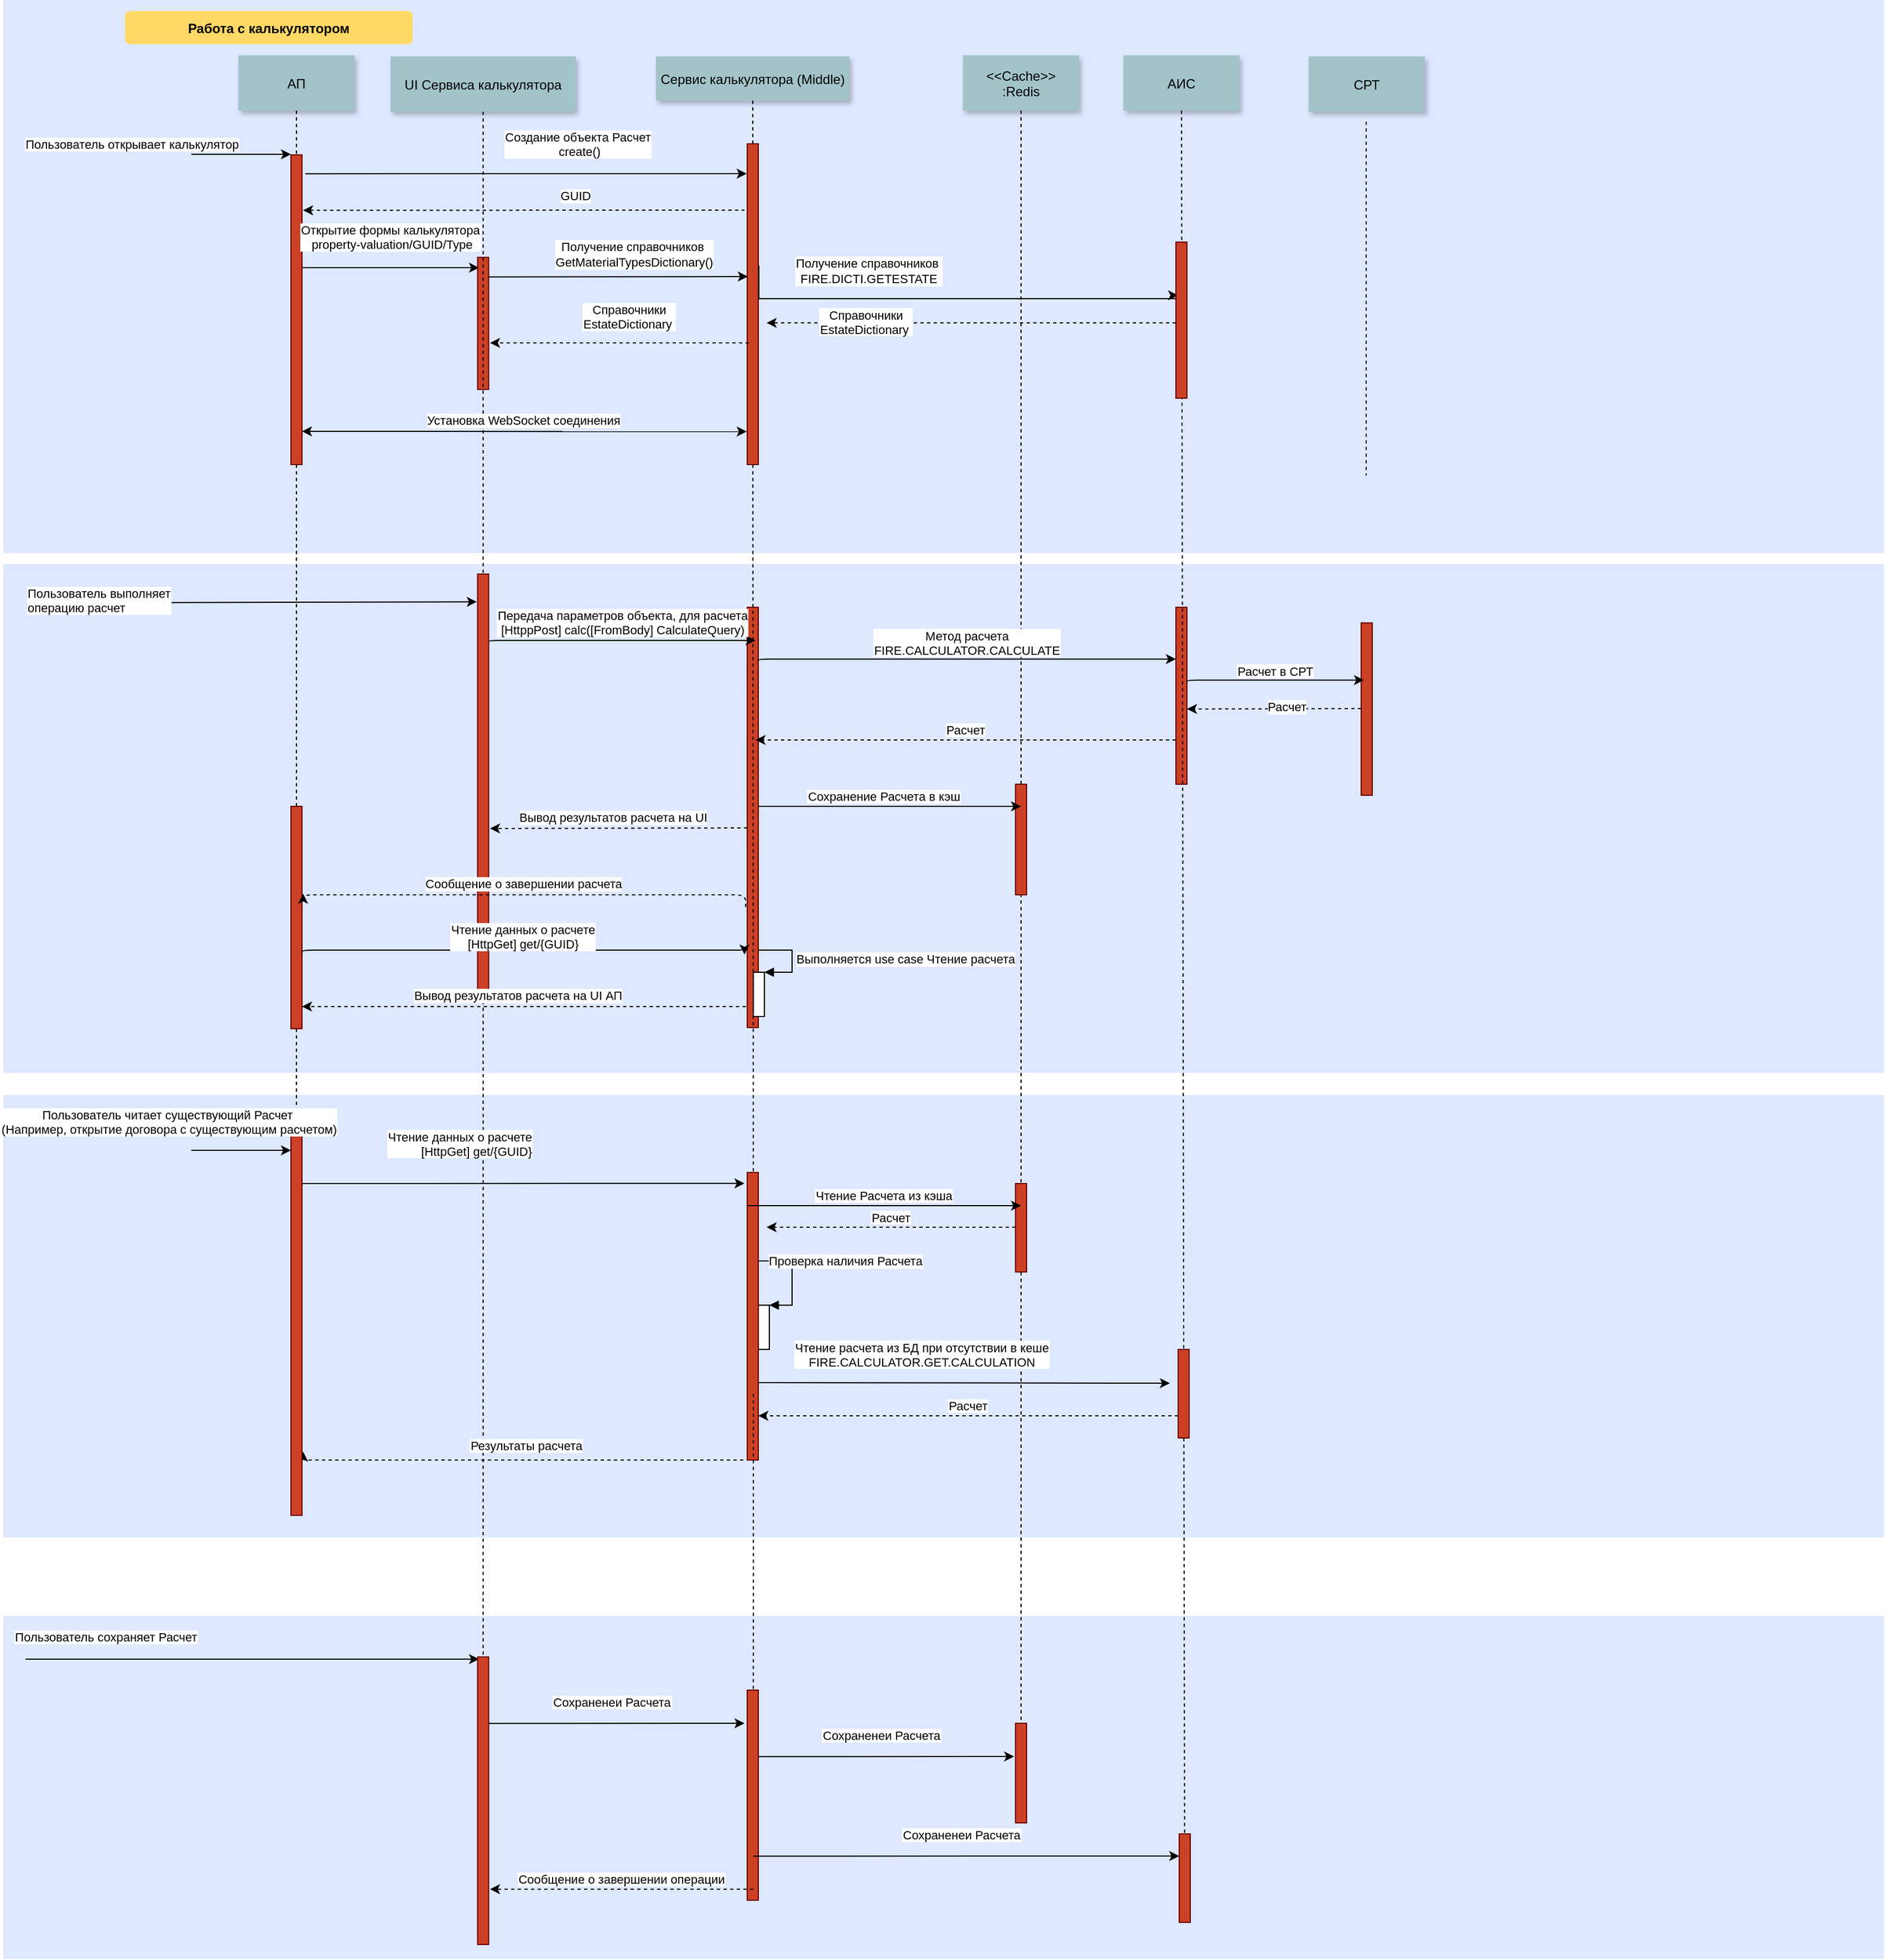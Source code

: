 <mxfile version="14.9.9" type="github">
  <diagram name="Page-1" id="9361dd3d-8414-5efd-6122-117bd74ce7a7">
    <mxGraphModel dx="1822" dy="882" grid="1" gridSize="10" guides="1" tooltips="1" connect="1" arrows="1" fold="1" page="0" pageScale="1.5" pageWidth="826" pageHeight="1169" background="none" math="0" shadow="0">
      <root>
        <mxCell id="0" />
        <mxCell id="1" parent="0" />
        <mxCell id="eK3PUiwqns1HFzDT2PhF-165" value="" style="fillColor=#DEE8FF;strokeColor=none" parent="1" vertex="1">
          <mxGeometry x="-60" y="1471" width="1700" height="310" as="geometry" />
        </mxCell>
        <mxCell id="eK3PUiwqns1HFzDT2PhF-155" value="" style="fillColor=#DEE8FF;strokeColor=none" parent="1" vertex="1">
          <mxGeometry x="-60" y="1000" width="1700" height="400" as="geometry" />
        </mxCell>
        <mxCell id="eK3PUiwqns1HFzDT2PhF-150" value="" style="fillColor=#DEE8FF;strokeColor=none" parent="1" vertex="1">
          <mxGeometry x="-60" y="520" width="1700" height="460" as="geometry" />
        </mxCell>
        <mxCell id="69" value="" style="fillColor=#DEE8FF;strokeColor=none" parent="1" vertex="1">
          <mxGeometry x="-60" y="10" width="1700" height="500" as="geometry" />
        </mxCell>
        <mxCell id="2" value="" style="fillColor=#CC4125;strokeColor=#660000" parent="1" vertex="1">
          <mxGeometry x="200" y="150" width="10" height="280" as="geometry" />
        </mxCell>
        <mxCell id="3" value="Пользователь открывает калькулятор" style="edgeStyle=none;verticalLabelPosition=top;verticalAlign=bottom;labelPosition=left;align=right" parent="1" edge="1">
          <mxGeometry x="110" y="49.5" width="100" height="100" as="geometry">
            <mxPoint x="110" y="149.5" as="sourcePoint" />
            <mxPoint x="200" y="149.5" as="targetPoint" />
          </mxGeometry>
        </mxCell>
        <mxCell id="4" value="АП" style="shadow=1;fillColor=#A2C4C9;strokeColor=none" parent="1" vertex="1">
          <mxGeometry x="152.5" y="60" width="105" height="50" as="geometry" />
        </mxCell>
        <mxCell id="6" value="" style="fillColor=#CC4125;strokeColor=#660000" parent="1" vertex="1">
          <mxGeometry x="612.5" y="140" width="10" height="290" as="geometry" />
        </mxCell>
        <mxCell id="7" value="Сервис калькулятора (Middle)" style="shadow=1;fillColor=#A2C4C9;strokeColor=none" parent="1" vertex="1">
          <mxGeometry x="530" y="61" width="175" height="40" as="geometry" />
        </mxCell>
        <mxCell id="8" value="" style="edgeStyle=none;endArrow=none;dashed=1" parent="1" source="7" target="6" edge="1">
          <mxGeometry x="272.335" y="165" width="100" height="100" as="geometry">
            <mxPoint x="347.259" y="110" as="sourcePoint" />
            <mxPoint x="347.576" y="165" as="targetPoint" />
          </mxGeometry>
        </mxCell>
        <mxCell id="19" value="Открытие формы калькулятора&#xa; property-valuation/GUID/Type" style="edgeStyle=elbowEdgeStyle;elbow=vertical;verticalLabelPosition=top;verticalAlign=bottom;" parent="1" edge="1">
          <mxGeometry width="100" height="100" as="geometry">
            <mxPoint x="210" y="252" as="sourcePoint" />
            <mxPoint x="370" y="252" as="targetPoint" />
            <Array as="points">
              <mxPoint x="270" y="252" />
              <mxPoint x="490" y="252" />
            </Array>
            <mxPoint y="-12" as="offset" />
          </mxGeometry>
        </mxCell>
        <mxCell id="eK3PUiwqns1HFzDT2PhF-101" style="edgeStyle=orthogonalEdgeStyle;rounded=0;orthogonalLoop=1;jettySize=auto;html=1;entryX=0.2;entryY=0.341;entryDx=0;entryDy=0;entryPerimeter=0;" parent="1" target="eK3PUiwqns1HFzDT2PhF-97" edge="1">
          <mxGeometry relative="1" as="geometry">
            <mxPoint x="623" y="250" as="sourcePoint" />
            <Array as="points">
              <mxPoint x="623" y="280" />
              <mxPoint x="1000" y="280" />
              <mxPoint x="1000" y="277" />
            </Array>
          </mxGeometry>
        </mxCell>
        <mxCell id="eK3PUiwqns1HFzDT2PhF-102" value="Получение справочников&amp;nbsp;&lt;br&gt;FIRE.DICTI.GETESTATE" style="edgeLabel;html=1;align=center;verticalAlign=middle;resizable=0;points=[];" parent="eK3PUiwqns1HFzDT2PhF-101" vertex="1" connectable="0">
          <mxGeometry x="0.16" y="-2" relative="1" as="geometry">
            <mxPoint x="-110" y="-27" as="offset" />
          </mxGeometry>
        </mxCell>
        <mxCell id="21" value="" style="fillColor=#CC4125;strokeColor=#660000" parent="1" vertex="1">
          <mxGeometry x="368.75" y="242.7" width="10" height="119.39" as="geometry" />
        </mxCell>
        <mxCell id="22" value="UI Сервиса калькулятора" style="shadow=1;fillColor=#A2C4C9;strokeColor=none" parent="1" vertex="1">
          <mxGeometry x="290" y="61" width="167.5" height="50" as="geometry" />
        </mxCell>
        <mxCell id="23" value="" style="edgeStyle=none;endArrow=none;dashed=1;entryX=0.5;entryY=1;entryDx=0;entryDy=0;" parent="1" source="22" target="eK3PUiwqns1HFzDT2PhF-168" edge="1">
          <mxGeometry x="614.488" y="175.0" width="100" height="100" as="geometry">
            <mxPoint x="674.653" y="110" as="sourcePoint" />
            <mxPoint x="380" y="1376" as="targetPoint" />
          </mxGeometry>
        </mxCell>
        <mxCell id="24" value="&lt;&lt;Cache&gt;&gt;&#xa;:Redis" style="shadow=1;fillColor=#A2C4C9;strokeColor=none" parent="1" vertex="1">
          <mxGeometry x="807.5" y="60" width="105" height="50" as="geometry" />
        </mxCell>
        <mxCell id="25" value="" style="edgeStyle=none;endArrow=none;dashed=1;entryX=0.5;entryY=1;entryDx=0;entryDy=0;" parent="1" source="24" target="eK3PUiwqns1HFzDT2PhF-170" edge="1">
          <mxGeometry x="727.335" y="165" width="100" height="100" as="geometry">
            <mxPoint x="802.259" y="110" as="sourcePoint" />
            <mxPoint x="802.576" y="165" as="targetPoint" />
          </mxGeometry>
        </mxCell>
        <mxCell id="26" value="" style="fillColor=#CC4125;strokeColor=#660000" parent="1" vertex="1">
          <mxGeometry x="855" y="719" width="10" height="100" as="geometry" />
        </mxCell>
        <mxCell id="30" value="АИС" style="shadow=1;fillColor=#A2C4C9;strokeColor=none" parent="1" vertex="1">
          <mxGeometry x="952.5" y="60" width="105" height="50" as="geometry" />
        </mxCell>
        <mxCell id="33" value="" style="edgeStyle=elbowEdgeStyle;elbow=horizontal;endArrow=none;dashed=1" parent="1" source="4" target="2" edge="1">
          <mxGeometry x="230.0" y="310" width="100" height="100" as="geometry">
            <mxPoint x="230.0" y="410" as="sourcePoint" />
            <mxPoint x="330" y="310" as="targetPoint" />
          </mxGeometry>
        </mxCell>
        <mxCell id="34" value="Сохранение Расчета в кэш" style="edgeStyle=elbowEdgeStyle;elbow=vertical;verticalLabelPosition=top;verticalAlign=bottom" parent="1" edge="1">
          <mxGeometry x="482.5" y="709.606" width="100" height="100" as="geometry">
            <mxPoint x="612.5" y="739.0" as="sourcePoint" />
            <mxPoint x="860" y="739" as="targetPoint" />
            <Array as="points" />
          </mxGeometry>
        </mxCell>
        <mxCell id="44" value="" style="edgeStyle=none;dashed=1;endArrow=none;" parent="1" source="2" edge="1">
          <mxGeometry x="50" y="300" width="100" height="100" as="geometry">
            <mxPoint x="50" y="400" as="sourcePoint" />
            <mxPoint x="205" y="1330" as="targetPoint" />
          </mxGeometry>
        </mxCell>
        <mxCell id="48" value="" style="fillColor=#CC4125;strokeColor=#660000" parent="1" vertex="1">
          <mxGeometry x="612.5" y="559.01" width="10" height="379.99" as="geometry" />
        </mxCell>
        <mxCell id="49" value="" style="fillColor=#CC4125;strokeColor=#660000" parent="1" vertex="1">
          <mxGeometry x="1000" y="559" width="10" height="160" as="geometry" />
        </mxCell>
        <mxCell id="50" value="" style="edgeStyle=none;endArrow=none;dashed=1;entryX=0.5;entryY=1;entryDx=0;entryDy=0;" parent="1" source="30" target="eK3PUiwqns1HFzDT2PhF-171" edge="1">
          <mxGeometry x="956.571" y="205" width="100" height="100" as="geometry">
            <mxPoint x="1031.736" y="150" as="sourcePoint" />
            <mxPoint x="1031.736" y="329.394" as="targetPoint" />
          </mxGeometry>
        </mxCell>
        <mxCell id="52" value="" style="edgeStyle=none;endArrow=none;dashed=1" parent="1" source="6" edge="1">
          <mxGeometry x="376.571" y="339.697" width="100" height="100" as="geometry">
            <mxPoint x="451.736" y="284.697" as="sourcePoint" />
            <mxPoint x="618" y="1140" as="targetPoint" />
          </mxGeometry>
        </mxCell>
        <mxCell id="53" value="Передача параметров объекта, для расчета&#xa;[HttppPost] calc([FromBody] CalculateQuery)" style="edgeStyle=elbowEdgeStyle;elbow=vertical;verticalLabelPosition=top;verticalAlign=bottom;exitX=0.925;exitY=0.166;exitDx=0;exitDy=0;exitPerimeter=0;" parent="1" source="eK3PUiwqns1HFzDT2PhF-111" edge="1">
          <mxGeometry y="-21" width="100" height="100" as="geometry">
            <mxPoint x="352.5" y="606.569" as="sourcePoint" />
            <mxPoint x="620" y="589" as="targetPoint" />
            <Array as="points">
              <mxPoint x="379" y="589" />
              <mxPoint x="380" y="569" />
            </Array>
            <mxPoint x="1" y="-2" as="offset" />
          </mxGeometry>
        </mxCell>
        <mxCell id="54" value="" style="edgeStyle=elbowEdgeStyle;elbow=vertical;dashed=1;verticalLabelPosition=bottom;verticalAlign=top" parent="1" edge="1">
          <mxGeometry x="697.5" y="657.928" width="100" height="100" as="geometry">
            <mxPoint x="1167.5" y="650.586" as="sourcePoint" />
            <mxPoint x="1010" y="650.92" as="targetPoint" />
            <Array as="points" />
          </mxGeometry>
        </mxCell>
        <mxCell id="eK3PUiwqns1HFzDT2PhF-130" value="Расчет" style="edgeLabel;html=1;align=center;verticalAlign=middle;resizable=0;points=[];" parent="54" vertex="1" connectable="0">
          <mxGeometry relative="1" as="geometry">
            <mxPoint x="11" y="-2" as="offset" />
          </mxGeometry>
        </mxCell>
        <mxCell id="67" value="" style="edgeStyle=elbowEdgeStyle;elbow=vertical;dashed=1;verticalLabelPosition=bottom;verticalAlign=top" parent="1" edge="1">
          <mxGeometry x="777.5" y="873.342" width="100" height="100" as="geometry">
            <mxPoint x="612.5" y="758.5" as="sourcePoint" />
            <mxPoint x="380" y="759" as="targetPoint" />
            <Array as="points" />
          </mxGeometry>
        </mxCell>
        <mxCell id="eK3PUiwqns1HFzDT2PhF-132" value="Вывод результатов расчета на UI" style="edgeLabel;html=1;align=center;verticalAlign=middle;resizable=0;points=[];" parent="67" vertex="1" connectable="0">
          <mxGeometry relative="1" as="geometry">
            <mxPoint x="-6" y="-10" as="offset" />
          </mxGeometry>
        </mxCell>
        <mxCell id="68" value="Расчет" style="edgeStyle=elbowEdgeStyle;elbow=vertical;dashed=1;verticalLabelPosition=bottom;verticalAlign=bottom;exitX=0;exitY=0.75;exitDx=0;exitDy=0;" parent="1" source="49" edge="1">
          <mxGeometry x="540" y="688.078" width="100" height="100" as="geometry">
            <mxPoint x="1137.5" y="739" as="sourcePoint" />
            <mxPoint x="620" y="679" as="targetPoint" />
            <Array as="points" />
          </mxGeometry>
        </mxCell>
        <mxCell id="71" value="Работа с калькулятором" style="rounded=1;fontStyle=1;fillColor=#FFD966;strokeColor=none" parent="1" vertex="1">
          <mxGeometry x="50" y="20" width="260" height="30" as="geometry" />
        </mxCell>
        <mxCell id="eK3PUiwqns1HFzDT2PhF-93" value="СРТ" style="shadow=1;fillColor=#A2C4C9;strokeColor=none" parent="1" vertex="1">
          <mxGeometry x="1120" y="61" width="105" height="50" as="geometry" />
        </mxCell>
        <mxCell id="eK3PUiwqns1HFzDT2PhF-97" value="" style="fillColor=#CC4125;strokeColor=#660000" parent="1" vertex="1">
          <mxGeometry x="1000" y="228.86" width="10" height="141.14" as="geometry" />
        </mxCell>
        <mxCell id="eK3PUiwqns1HFzDT2PhF-105" value="Справочники&#xa;EstateDictionary " style="edgeStyle=elbowEdgeStyle;elbow=vertical;dashed=1;verticalLabelPosition=bottom;verticalAlign=top;" parent="1" edge="1">
          <mxGeometry y="31.89" width="100" height="100" as="geometry">
            <mxPoint x="1000" y="301.89" as="sourcePoint" />
            <mxPoint x="630" y="301.89" as="targetPoint" />
            <Array as="points">
              <mxPoint x="810" y="301.89" />
            </Array>
            <mxPoint x="-95" y="-20" as="offset" />
          </mxGeometry>
        </mxCell>
        <mxCell id="eK3PUiwqns1HFzDT2PhF-107" value="Пользователь выполняет&#xa;операцию расчет" style="edgeStyle=none;verticalLabelPosition=top;verticalAlign=bottom;labelPosition=left;align=left;entryX=-0.075;entryY=0.066;entryDx=0;entryDy=0;entryPerimeter=0;" parent="1" target="eK3PUiwqns1HFzDT2PhF-111" edge="1">
          <mxGeometry y="-21" width="100" height="100" as="geometry">
            <mxPoint x="30" y="555" as="sourcePoint" />
            <mxPoint x="200" y="499" as="targetPoint" />
            <mxPoint x="-239" y="14" as="offset" />
          </mxGeometry>
        </mxCell>
        <mxCell id="eK3PUiwqns1HFzDT2PhF-111" value="" style="fillColor=#CC4125;strokeColor=#660000" parent="1" vertex="1">
          <mxGeometry x="368.75" y="529" width="10" height="380" as="geometry" />
        </mxCell>
        <mxCell id="eK3PUiwqns1HFzDT2PhF-116" value="Метод расчета &#xa;FIRE.CALCULATOR.CALCULATE" style="edgeStyle=elbowEdgeStyle;elbow=vertical;verticalLabelPosition=top;verticalAlign=bottom;exitX=1.025;exitY=0.647;exitDx=0;exitDy=0;exitPerimeter=0;" parent="1" edge="1">
          <mxGeometry x="773.5" y="582.726" width="100" height="100" as="geometry">
            <mxPoint x="622.5" y="607.921" as="sourcePoint" />
            <mxPoint x="1000" y="606" as="targetPoint" />
            <Array as="points">
              <mxPoint x="673.5" y="605.92" />
              <mxPoint x="623.5" y="585.92" />
            </Array>
          </mxGeometry>
        </mxCell>
        <mxCell id="eK3PUiwqns1HFzDT2PhF-117" value="" style="edgeStyle=none;verticalLabelPosition=top;verticalAlign=bottom;endArrow=none;startArrow=classic;dashed=1;exitX=1.1;exitY=0.179;exitDx=0;exitDy=0;exitPerimeter=0;" parent="1" source="2" edge="1">
          <mxGeometry x="220" y="132.499" width="100" height="100" as="geometry">
            <mxPoint x="210" y="219.999" as="sourcePoint" />
            <mxPoint x="610" y="200" as="targetPoint" />
          </mxGeometry>
        </mxCell>
        <mxCell id="eK3PUiwqns1HFzDT2PhF-118" value="GUID" style="edgeLabel;html=1;align=center;verticalAlign=middle;resizable=0;points=[];" parent="eK3PUiwqns1HFzDT2PhF-117" vertex="1" connectable="0">
          <mxGeometry relative="1" as="geometry">
            <mxPoint x="46" y="-13" as="offset" />
          </mxGeometry>
        </mxCell>
        <mxCell id="eK3PUiwqns1HFzDT2PhF-119" value="Создание объекта Расчет&#xa; create()" style="edgeStyle=none;verticalLabelPosition=top;verticalAlign=bottom;exitX=1.3;exitY=0.061;exitDx=0;exitDy=0;exitPerimeter=0;" parent="1" source="2" edge="1">
          <mxGeometry width="100" height="100" as="geometry">
            <mxPoint x="213" y="169.95" as="sourcePoint" />
            <mxPoint x="612" y="167" as="targetPoint" />
            <mxPoint x="47" y="-11" as="offset" />
          </mxGeometry>
        </mxCell>
        <mxCell id="eK3PUiwqns1HFzDT2PhF-123" value="Справочники&#xa;EstateDictionary " style="edgeStyle=elbowEdgeStyle;elbow=vertical;dashed=1;verticalLabelPosition=bottom;verticalAlign=top;" parent="1" edge="1">
          <mxGeometry y="30" width="100" height="100" as="geometry">
            <mxPoint x="614" y="320" as="sourcePoint" />
            <mxPoint x="380" y="320" as="targetPoint" />
            <Array as="points">
              <mxPoint x="548.75" y="320" />
            </Array>
            <mxPoint x="9" y="-43" as="offset" />
          </mxGeometry>
        </mxCell>
        <mxCell id="eK3PUiwqns1HFzDT2PhF-124" style="edgeStyle=orthogonalEdgeStyle;rounded=0;orthogonalLoop=1;jettySize=auto;html=1;" parent="1" edge="1">
          <mxGeometry relative="1" as="geometry">
            <mxPoint x="378.75" y="260.41" as="sourcePoint" />
            <mxPoint x="613" y="260" as="targetPoint" />
            <Array as="points">
              <mxPoint x="613" y="260" />
            </Array>
          </mxGeometry>
        </mxCell>
        <mxCell id="eK3PUiwqns1HFzDT2PhF-125" value="Получение справочников&amp;nbsp;&lt;br&gt;GetMaterialTypesDictionary()" style="edgeLabel;html=1;align=center;verticalAlign=middle;resizable=0;points=[];" parent="eK3PUiwqns1HFzDT2PhF-124" vertex="1" connectable="0">
          <mxGeometry x="0.16" y="-2" relative="1" as="geometry">
            <mxPoint x="-5" y="-22" as="offset" />
          </mxGeometry>
        </mxCell>
        <mxCell id="eK3PUiwqns1HFzDT2PhF-126" value="" style="edgeStyle=none;endArrow=none;dashed=1" parent="1" edge="1">
          <mxGeometry x="1123.571" y="215" width="100" height="100" as="geometry">
            <mxPoint x="1172" y="120" as="sourcePoint" />
            <mxPoint x="1172" y="440" as="targetPoint" />
          </mxGeometry>
        </mxCell>
        <mxCell id="eK3PUiwqns1HFzDT2PhF-127" value="" style="fillColor=#CC4125;strokeColor=#660000" parent="1" vertex="1">
          <mxGeometry x="1167.5" y="573.17" width="10" height="155.83" as="geometry" />
        </mxCell>
        <mxCell id="eK3PUiwqns1HFzDT2PhF-129" value="Расчет в СРТ" style="edgeStyle=elbowEdgeStyle;elbow=vertical;verticalLabelPosition=top;verticalAlign=bottom;exitX=1.025;exitY=0.647;exitDx=0;exitDy=0;exitPerimeter=0;" parent="1" edge="1">
          <mxGeometry x="1161" y="601.636" width="100" height="100" as="geometry">
            <mxPoint x="1010" y="626.831" as="sourcePoint" />
            <mxPoint x="1170" y="625" as="targetPoint" />
            <Array as="points">
              <mxPoint x="1061" y="624.83" />
              <mxPoint x="1011" y="604.83" />
            </Array>
          </mxGeometry>
        </mxCell>
        <mxCell id="eK3PUiwqns1HFzDT2PhF-133" value="" style="fillColor=#CC4125;strokeColor=#660000" parent="1" vertex="1">
          <mxGeometry x="200" y="739" width="10" height="201" as="geometry" />
        </mxCell>
        <mxCell id="eK3PUiwqns1HFzDT2PhF-134" value="" style="edgeStyle=elbowEdgeStyle;elbow=vertical;dashed=1;verticalLabelPosition=bottom;verticalAlign=top;entryX=1.1;entryY=0.393;entryDx=0;entryDy=0;entryPerimeter=0;" parent="1" edge="1" target="eK3PUiwqns1HFzDT2PhF-133">
          <mxGeometry x="776.25" y="928.342" width="100" height="100" as="geometry">
            <mxPoint x="611" y="830" as="sourcePoint" />
            <mxPoint x="220" y="822" as="targetPoint" />
            <Array as="points">
              <mxPoint x="540" y="819" />
            </Array>
          </mxGeometry>
        </mxCell>
        <mxCell id="eK3PUiwqns1HFzDT2PhF-135" value="Сообщение о завершении расчета" style="edgeLabel;html=1;align=center;verticalAlign=middle;resizable=0;points=[];" parent="eK3PUiwqns1HFzDT2PhF-134" vertex="1" connectable="0">
          <mxGeometry relative="1" as="geometry">
            <mxPoint x="-6" y="-10" as="offset" />
          </mxGeometry>
        </mxCell>
        <mxCell id="eK3PUiwqns1HFzDT2PhF-136" value="Чтение данных о расчете&#xa;[HttpGet] get/{GUID}" style="edgeStyle=elbowEdgeStyle;elbow=vertical;verticalLabelPosition=top;verticalAlign=bottom;" parent="1" edge="1">
          <mxGeometry x="351" y="845.806" width="100" height="100" as="geometry">
            <mxPoint x="210" y="872" as="sourcePoint" />
            <mxPoint x="610" y="873" as="targetPoint" />
            <Array as="points">
              <mxPoint x="251" y="869" />
              <mxPoint x="201" y="849" />
            </Array>
          </mxGeometry>
        </mxCell>
        <mxCell id="eK3PUiwqns1HFzDT2PhF-138" value="Расчет" style="edgeStyle=elbowEdgeStyle;elbow=vertical;dashed=1;verticalLabelPosition=bottom;verticalAlign=bottom;exitX=0;exitY=0.75;exitDx=0;exitDy=0;" parent="1" source="eK3PUiwqns1HFzDT2PhF-143" edge="1">
          <mxGeometry x="542.5" y="1299.078" width="100" height="100" as="geometry">
            <mxPoint x="850" y="1290" as="sourcePoint" />
            <mxPoint x="622.5" y="1290" as="targetPoint" />
            <Array as="points" />
          </mxGeometry>
        </mxCell>
        <mxCell id="eK3PUiwqns1HFzDT2PhF-141" value="" style="html=1;points=[];perimeter=orthogonalPerimeter;" parent="1" vertex="1">
          <mxGeometry x="622.5" y="1190" width="10" height="40" as="geometry" />
        </mxCell>
        <mxCell id="eK3PUiwqns1HFzDT2PhF-142" value="Проверка наличия Расчета" style="edgeStyle=orthogonalEdgeStyle;html=1;align=left;spacingLeft=2;endArrow=block;rounded=0;entryX=1;entryY=0;exitX=1;exitY=0;exitDx=0;exitDy=0;" parent="1" source="eK3PUiwqns1HFzDT2PhF-153" target="eK3PUiwqns1HFzDT2PhF-141" edge="1">
          <mxGeometry relative="1" as="geometry">
            <mxPoint x="623" y="950" as="sourcePoint" />
            <Array as="points">
              <mxPoint x="623" y="1150" />
              <mxPoint x="653" y="1150" />
              <mxPoint x="653" y="1190" />
            </Array>
          </mxGeometry>
        </mxCell>
        <mxCell id="eK3PUiwqns1HFzDT2PhF-143" value="" style="fillColor=#CC4125;strokeColor=#660000" parent="1" vertex="1">
          <mxGeometry x="1002" y="1230" width="10" height="80" as="geometry" />
        </mxCell>
        <mxCell id="eK3PUiwqns1HFzDT2PhF-147" value="Чтение расчета из БД при отсутствии в кеше&#xa;FIRE.CALCULATOR.GET.CALCULATION" style="edgeStyle=elbowEdgeStyle;elbow=vertical;verticalLabelPosition=top;verticalAlign=bottom" parent="1" edge="1">
          <mxGeometry width="100" height="100" as="geometry">
            <mxPoint x="622.5" y="1260.0" as="sourcePoint" />
            <mxPoint x="994.5" y="1260.5" as="targetPoint" />
            <Array as="points" />
            <mxPoint x="-38" y="-10" as="offset" />
          </mxGeometry>
        </mxCell>
        <mxCell id="eK3PUiwqns1HFzDT2PhF-148" value="Расчет" style="edgeStyle=elbowEdgeStyle;elbow=vertical;dashed=1;verticalLabelPosition=bottom;verticalAlign=bottom;" parent="1" edge="1">
          <mxGeometry x="547.5" y="898.078" width="100" height="100" as="geometry">
            <mxPoint x="855" y="1119.5" as="sourcePoint" />
            <mxPoint x="630" y="1120" as="targetPoint" />
            <Array as="points">
              <mxPoint x="785" y="1119.5" />
              <mxPoint x="595" y="1129.5" />
            </Array>
          </mxGeometry>
        </mxCell>
        <mxCell id="eK3PUiwqns1HFzDT2PhF-149" value="Результаты расчета" style="edgeStyle=elbowEdgeStyle;elbow=vertical;dashed=1;verticalLabelPosition=bottom;verticalAlign=bottom;startArrow=none;entryX=1.1;entryY=0.84;entryDx=0;entryDy=0;exitX=0.25;exitY=1;exitDx=0;exitDy=0;entryPerimeter=0;" parent="1" source="eK3PUiwqns1HFzDT2PhF-153" target="eK3PUiwqns1HFzDT2PhF-152" edge="1">
          <mxGeometry x="305" y="1278.698" width="100" height="100" as="geometry">
            <mxPoint x="620" y="1300" as="sourcePoint" />
            <mxPoint x="250" y="1295" as="targetPoint" />
            <Array as="points">
              <mxPoint x="530" y="1330" />
            </Array>
          </mxGeometry>
        </mxCell>
        <mxCell id="eK3PUiwqns1HFzDT2PhF-152" value="" style="fillColor=#CC4125;strokeColor=#660000" parent="1" vertex="1">
          <mxGeometry x="200" y="1020" width="10" height="360" as="geometry" />
        </mxCell>
        <mxCell id="eK3PUiwqns1HFzDT2PhF-153" value="" style="fillColor=#CC4125;strokeColor=#660000" parent="1" vertex="1">
          <mxGeometry x="612.5" y="1070" width="10" height="260" as="geometry" />
        </mxCell>
        <mxCell id="eK3PUiwqns1HFzDT2PhF-154" value="" style="fillColor=#CC4125;strokeColor=#660000" parent="1" vertex="1">
          <mxGeometry x="855" y="1080" width="10" height="80" as="geometry" />
        </mxCell>
        <mxCell id="eK3PUiwqns1HFzDT2PhF-156" value="" style="edgeStyle=elbowEdgeStyle;elbow=vertical;dashed=1;verticalLabelPosition=bottom;verticalAlign=bottom;endArrow=none;entryX=0.5;entryY=1;entryDx=0;entryDy=0;" parent="1" target="eK3PUiwqns1HFzDT2PhF-169" edge="1">
          <mxGeometry x="305" y="1278.698" width="100" height="100" as="geometry">
            <mxPoint x="618" y="1270" as="sourcePoint" />
            <mxPoint x="210" y="1269" as="targetPoint" />
            <Array as="points" />
          </mxGeometry>
        </mxCell>
        <mxCell id="eK3PUiwqns1HFzDT2PhF-160" value="Пользователь читает существующий Расчет &#xa;(Например, открытие договора с существующим расчетом)" style="edgeStyle=none;verticalLabelPosition=top;verticalAlign=bottom;labelPosition=left;align=center;" parent="1" edge="1">
          <mxGeometry y="150" width="100" height="100" as="geometry">
            <mxPoint x="110" y="1050" as="sourcePoint" />
            <mxPoint x="200" y="1050" as="targetPoint" />
            <mxPoint x="-65" y="-10" as="offset" />
          </mxGeometry>
        </mxCell>
        <mxCell id="eK3PUiwqns1HFzDT2PhF-161" value="Чтение данных о расчете&#xa;[HttpGet] get/{GUID}" style="edgeStyle=none;verticalLabelPosition=top;verticalAlign=bottom;labelPosition=left;align=right;entryX=-0.25;entryY=0.038;entryDx=0;entryDy=0;entryPerimeter=0;" parent="1" target="eK3PUiwqns1HFzDT2PhF-153" edge="1">
          <mxGeometry y="150" width="100" height="100" as="geometry">
            <mxPoint x="210" y="1080" as="sourcePoint" />
            <mxPoint x="549" y="1080" as="targetPoint" />
            <mxPoint x="10" y="-20" as="offset" />
          </mxGeometry>
        </mxCell>
        <mxCell id="eK3PUiwqns1HFzDT2PhF-162" value="" style="html=1;points=[];perimeter=orthogonalPerimeter;" parent="1" vertex="1">
          <mxGeometry x="618" y="889" width="10" height="40" as="geometry" />
        </mxCell>
        <mxCell id="eK3PUiwqns1HFzDT2PhF-163" value="Выполняется use case Чтение расчета" style="edgeStyle=orthogonalEdgeStyle;html=1;align=left;spacingLeft=2;endArrow=block;rounded=0;entryX=1;entryY=0;" parent="1" target="eK3PUiwqns1HFzDT2PhF-162" edge="1">
          <mxGeometry relative="1" as="geometry">
            <mxPoint x="623" y="869" as="sourcePoint" />
            <Array as="points">
              <mxPoint x="653" y="869" />
            </Array>
          </mxGeometry>
        </mxCell>
        <mxCell id="eK3PUiwqns1HFzDT2PhF-164" value="Чтение Расчета из кэша" style="edgeStyle=elbowEdgeStyle;elbow=vertical;verticalLabelPosition=top;verticalAlign=bottom" parent="1" edge="1">
          <mxGeometry x="482.5" y="1070.606" width="100" height="100" as="geometry">
            <mxPoint x="612.5" y="1100.0" as="sourcePoint" />
            <mxPoint x="860" y="1100" as="targetPoint" />
            <Array as="points" />
          </mxGeometry>
        </mxCell>
        <mxCell id="eK3PUiwqns1HFzDT2PhF-167" value="Пользователь сохраняет Расчет" style="edgeStyle=none;verticalLabelPosition=top;verticalAlign=bottom;labelPosition=left;align=center;" parent="1" edge="1">
          <mxGeometry y="150" width="100" height="100" as="geometry">
            <mxPoint x="-40" y="1510" as="sourcePoint" />
            <mxPoint x="370" y="1510" as="targetPoint" />
            <mxPoint x="-132" y="-11" as="offset" />
          </mxGeometry>
        </mxCell>
        <mxCell id="eK3PUiwqns1HFzDT2PhF-168" value="" style="fillColor=#CC4125;strokeColor=#660000" parent="1" vertex="1">
          <mxGeometry x="368.75" y="1508" width="10" height="260" as="geometry" />
        </mxCell>
        <mxCell id="eK3PUiwqns1HFzDT2PhF-169" value="" style="fillColor=#CC4125;strokeColor=#660000" parent="1" vertex="1">
          <mxGeometry x="612.5" y="1538" width="10" height="190" as="geometry" />
        </mxCell>
        <mxCell id="eK3PUiwqns1HFzDT2PhF-170" value="" style="fillColor=#CC4125;strokeColor=#660000" parent="1" vertex="1">
          <mxGeometry x="855" y="1568" width="10" height="90" as="geometry" />
        </mxCell>
        <mxCell id="eK3PUiwqns1HFzDT2PhF-171" value="" style="fillColor=#CC4125;strokeColor=#660000" parent="1" vertex="1">
          <mxGeometry x="1003" y="1668" width="10" height="80" as="geometry" />
        </mxCell>
        <mxCell id="eK3PUiwqns1HFzDT2PhF-172" value="Сохраненеи Расчета" style="edgeStyle=none;verticalLabelPosition=top;verticalAlign=bottom;labelPosition=left;align=right;" parent="1" edge="1">
          <mxGeometry y="178" width="100" height="100" as="geometry">
            <mxPoint x="378.75" y="1568.12" as="sourcePoint" />
            <mxPoint x="610" y="1568" as="targetPoint" />
            <mxPoint x="51" y="-10" as="offset" />
          </mxGeometry>
        </mxCell>
        <mxCell id="eK3PUiwqns1HFzDT2PhF-173" value="Сохраненеи Расчета" style="edgeStyle=none;verticalLabelPosition=top;verticalAlign=bottom;labelPosition=left;align=right;" parent="1" edge="1">
          <mxGeometry x="243.75" y="208" width="100" height="100" as="geometry">
            <mxPoint x="622.5" y="1598.12" as="sourcePoint" />
            <mxPoint x="853.75" y="1598" as="targetPoint" />
            <mxPoint x="51" y="-10" as="offset" />
          </mxGeometry>
        </mxCell>
        <mxCell id="eK3PUiwqns1HFzDT2PhF-174" value="Сохраненеи Расчета" style="edgeStyle=none;verticalLabelPosition=top;verticalAlign=bottom;labelPosition=left;align=right;entryX=0;entryY=0.25;entryDx=0;entryDy=0;" parent="1" target="eK3PUiwqns1HFzDT2PhF-171" edge="1">
          <mxGeometry x="239.25" y="298" width="100" height="100" as="geometry">
            <mxPoint x="618" y="1688.12" as="sourcePoint" />
            <mxPoint x="849.25" y="1688" as="targetPoint" />
            <mxPoint x="51" y="-10" as="offset" />
          </mxGeometry>
        </mxCell>
        <mxCell id="eK3PUiwqns1HFzDT2PhF-176" value="Сообщение о завершении операции" style="edgeStyle=elbowEdgeStyle;elbow=vertical;dashed=1;verticalLabelPosition=bottom;verticalAlign=bottom;exitX=0;exitY=0.75;exitDx=0;exitDy=0;" parent="1" edge="1">
          <mxGeometry x="158.5" y="1727.078" width="100" height="100" as="geometry">
            <mxPoint x="618" y="1718" as="sourcePoint" />
            <mxPoint x="380" y="1718" as="targetPoint" />
            <Array as="points" />
          </mxGeometry>
        </mxCell>
        <mxCell id="LyPdqDv2ucE_iKHSO26V-72" value="Установка WebSocket соединения" style="endArrow=classic;startArrow=classic;html=1;entryX=-0.05;entryY=0.897;entryDx=0;entryDy=0;entryPerimeter=0;" edge="1" parent="1" target="6">
          <mxGeometry x="-0.005" y="10" width="50" height="50" relative="1" as="geometry">
            <mxPoint x="210" y="400" as="sourcePoint" />
            <mxPoint x="260" y="350" as="targetPoint" />
            <mxPoint as="offset" />
          </mxGeometry>
        </mxCell>
        <mxCell id="LyPdqDv2ucE_iKHSO26V-75" value="" style="edgeStyle=elbowEdgeStyle;elbow=vertical;dashed=1;verticalLabelPosition=bottom;verticalAlign=top;entryX=1;entryY=0.9;entryDx=0;entryDy=0;entryPerimeter=0;" edge="1" parent="1" target="eK3PUiwqns1HFzDT2PhF-133">
          <mxGeometry x="776.25" y="1034.842" width="100" height="100" as="geometry">
            <mxPoint x="611.25" y="920" as="sourcePoint" />
            <mxPoint x="378.75" y="920.5" as="targetPoint" />
            <Array as="points" />
          </mxGeometry>
        </mxCell>
        <mxCell id="LyPdqDv2ucE_iKHSO26V-76" value="Вывод результатов расчета на UI АП" style="edgeLabel;html=1;align=center;verticalAlign=middle;resizable=0;points=[];" vertex="1" connectable="0" parent="LyPdqDv2ucE_iKHSO26V-75">
          <mxGeometry relative="1" as="geometry">
            <mxPoint x="-6" y="-10" as="offset" />
          </mxGeometry>
        </mxCell>
      </root>
    </mxGraphModel>
  </diagram>
</mxfile>
